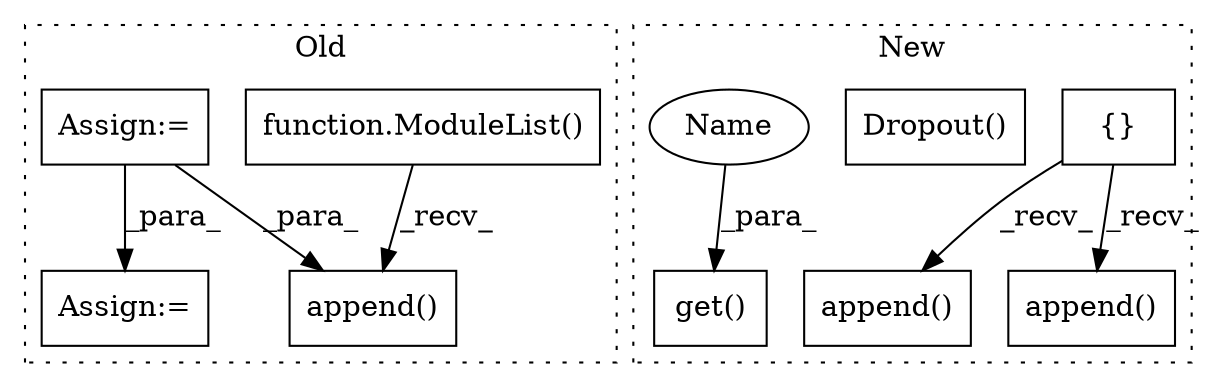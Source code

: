 digraph G {
subgraph cluster0 {
1 [label="function.ModuleList()" a="75" s="670" l="12" shape="box"];
5 [label="append()" a="75" s="1015,1062" l="19,1" shape="box"];
8 [label="Assign:=" a="68" s="695" l="3" shape="box"];
9 [label="Assign:=" a="68" s="768" l="3" shape="box"];
label = "Old";
style="dotted";
}
subgraph cluster1 {
2 [label="{}" a="59" s="585,585" l="2,1" shape="box"];
3 [label="append()" a="75" s="641,759" l="12,1" shape="box"];
4 [label="get()" a="75" s="785,804" l="16,1" shape="box"];
6 [label="append()" a="75" s="890,938" l="12,1" shape="box"];
7 [label="Dropout()" a="75" s="831,849" l="11,1" shape="box"];
10 [label="Name" a="87" s="801" l="3" shape="ellipse"];
label = "New";
style="dotted";
}
1 -> 5 [label="_recv_"];
2 -> 3 [label="_recv_"];
2 -> 6 [label="_recv_"];
8 -> 5 [label="_para_"];
8 -> 9 [label="_para_"];
10 -> 4 [label="_para_"];
}